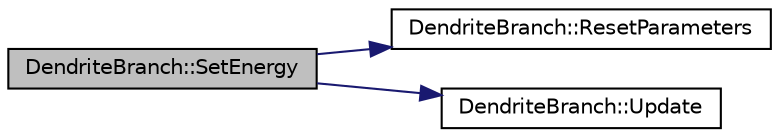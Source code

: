 digraph "DendriteBranch::SetEnergy"
{
  edge [fontname="Helvetica",fontsize="10",labelfontname="Helvetica",labelfontsize="10"];
  node [fontname="Helvetica",fontsize="10",shape=record];
  rankdir="LR";
  Node1 [label="DendriteBranch::SetEnergy",height=0.2,width=0.4,color="black", fillcolor="grey75", style="filled", fontcolor="black"];
  Node1 -> Node2 [color="midnightblue",fontsize="10",style="solid",fontname="Helvetica"];
  Node2 [label="DendriteBranch::ResetParameters",height=0.2,width=0.4,color="black", fillcolor="white", style="filled",URL="$class_dendrite_branch.html#a2a664c8fb5078c8009ccc47c6b985bb3"];
  Node1 -> Node3 [color="midnightblue",fontsize="10",style="solid",fontname="Helvetica"];
  Node3 [label="DendriteBranch::Update",height=0.2,width=0.4,color="black", fillcolor="white", style="filled",URL="$class_dendrite_branch.html#a949ca28b59f6cfdb5fb3359b542a515f"];
}
